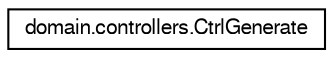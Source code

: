 digraph "Representación gráfica de la clase"
{
 // LATEX_PDF_SIZE
  edge [fontname="FreeSans",fontsize="10",labelfontname="FreeSans",labelfontsize="10"];
  node [fontname="FreeSans",fontsize="10",shape=record];
  rankdir="LR";
  Node0 [label="domain.controllers.CtrlGenerate",height=0.2,width=0.4,color="black", fillcolor="white", style="filled",URL="$classdomain_1_1controllers_1_1_ctrl_generate.html",tooltip="Clase CtrlGenerate que contiene los atributos y metodos para la funcionalidad de generar."];
}
